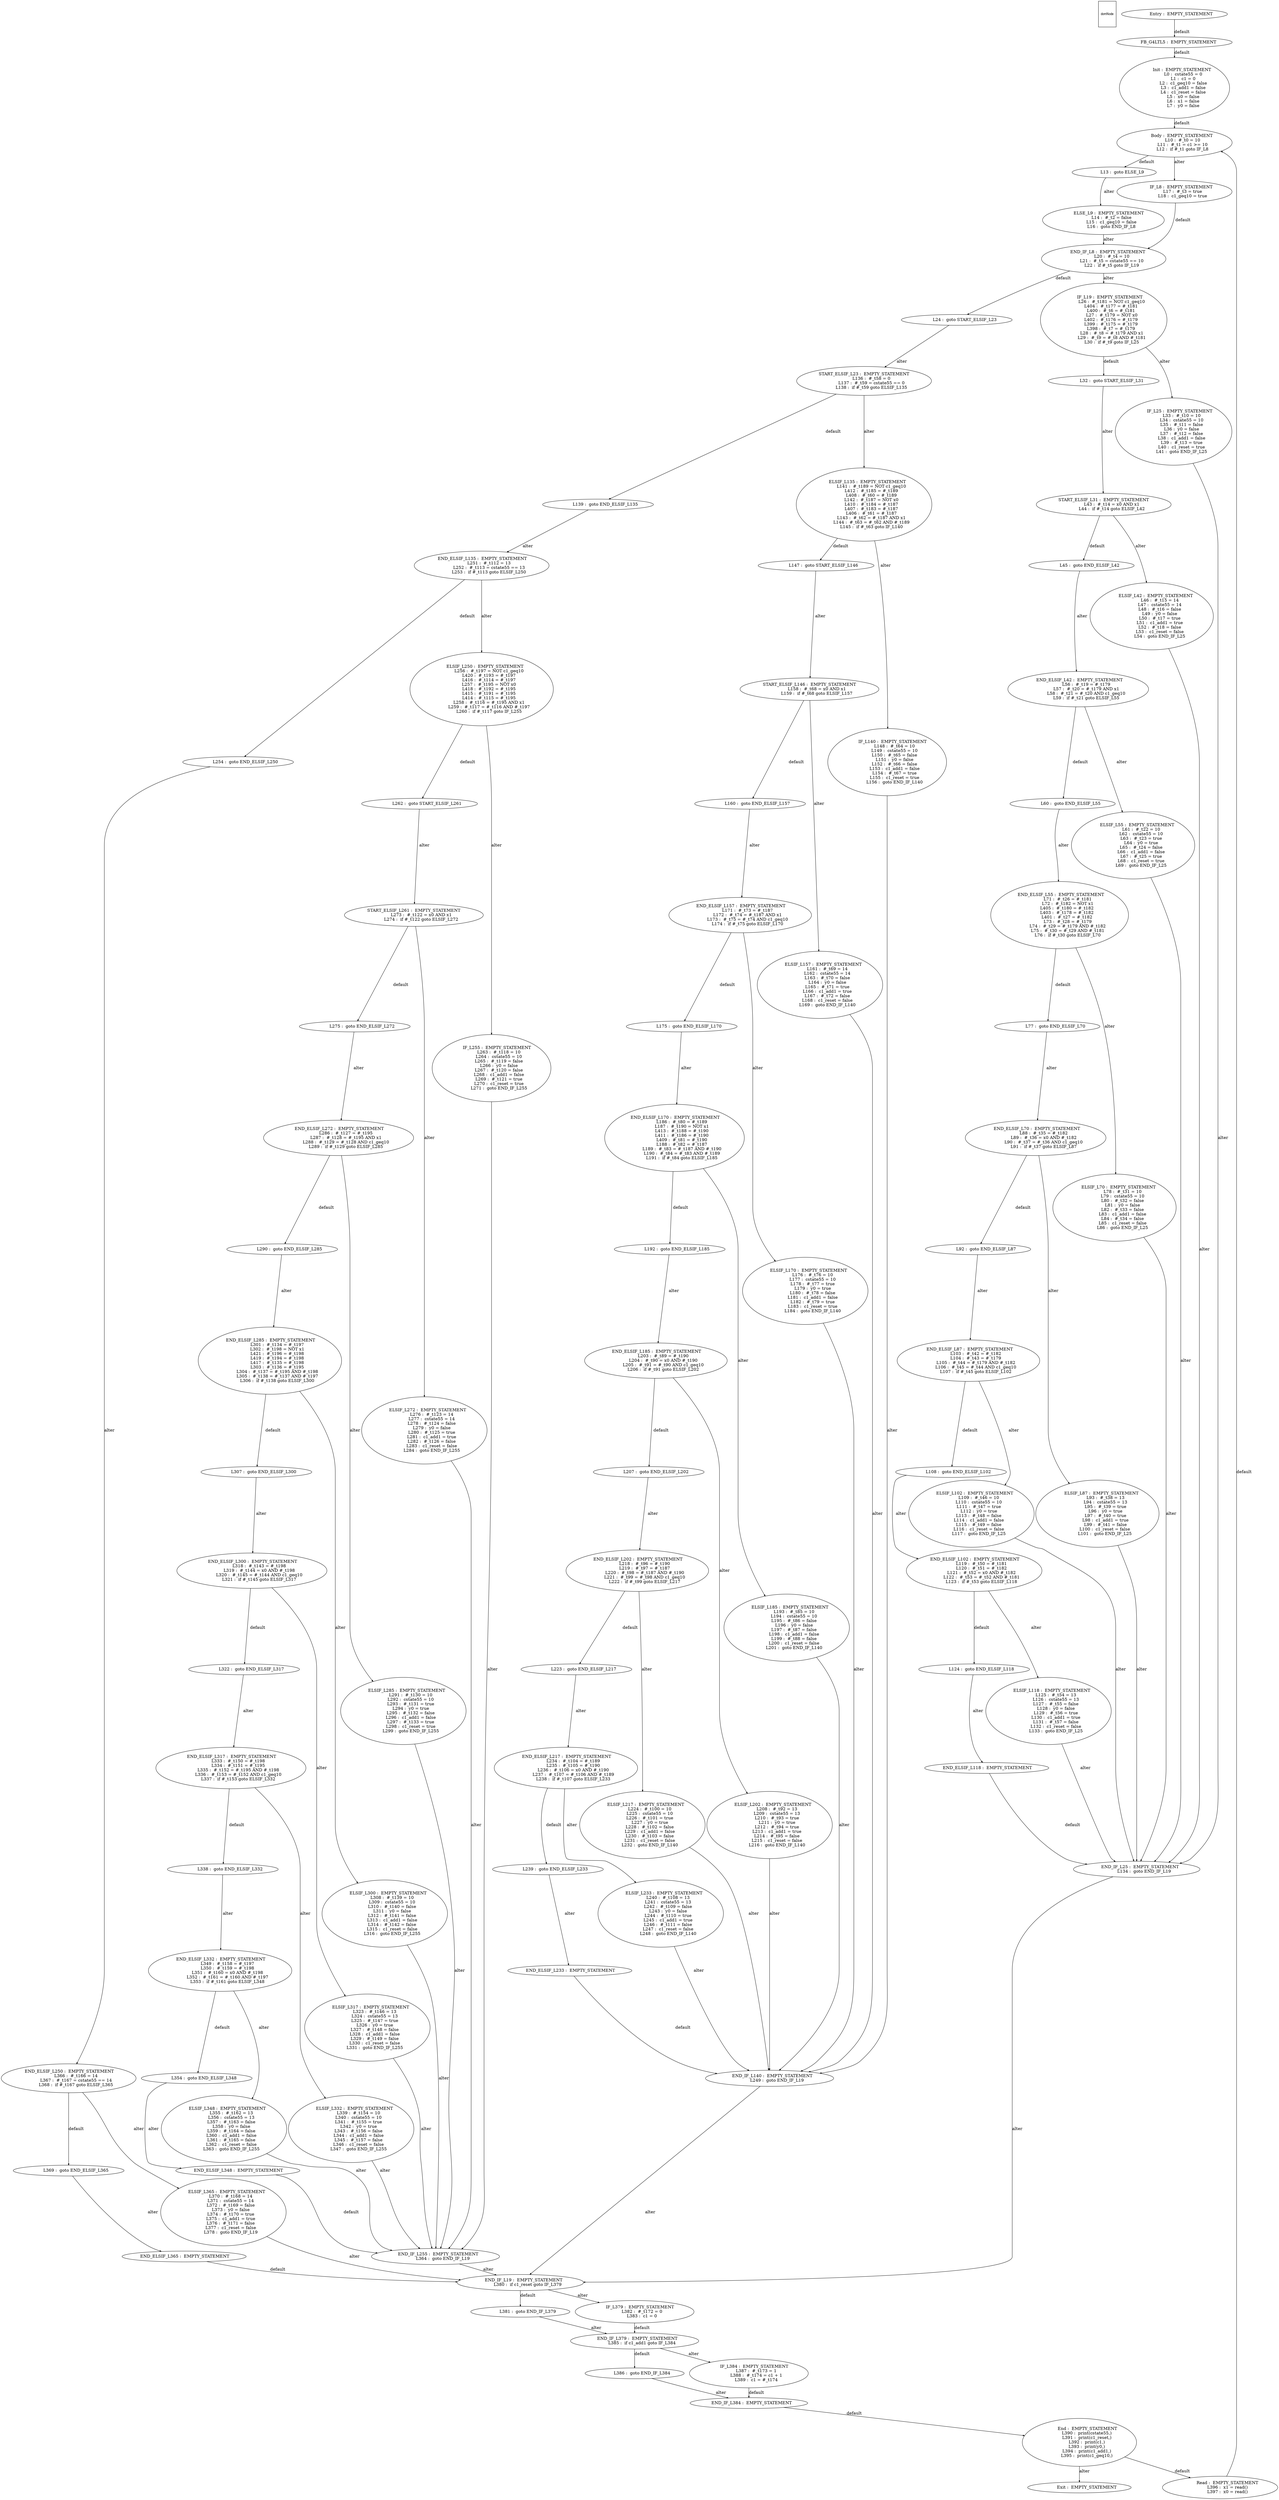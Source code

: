 digraph G {
  ranksep=.25;
  edge [arrowsize=.5]
  domNode [shape=rectangle, fontname="ArialNarrow",
        fontsize=12,  height=1.2];
  "      FB_G4LTL5 :  EMPTY_STATEMENT
"; "           Init :  EMPTY_STATEMENT
             L0 :  cstate55 = 0
             L1 :  c1 = 0
             L2 :  c1_geq10 = false
             L3 :  c1_add1 = false
             L4 :  c1_reset = false
             L5 :  x0 = false
             L6 :  x1 = false
             L7 :  y0 = false
"; "           Body :  EMPTY_STATEMENT
            L10 :  #_t0 = 10
            L11 :  #_t1 = c1 >= 10
            L12 :  if #_t1 goto IF_L8
"; "            L13 :  goto ELSE_L9
"; "        ELSE_L9 :  EMPTY_STATEMENT
            L14 :  #_t2 = false
            L15 :  c1_geq10 = false
            L16 :  goto END_IF_L8
"; "          IF_L8 :  EMPTY_STATEMENT
            L17 :  #_t3 = true
            L18 :  c1_geq10 = true
"; "      END_IF_L8 :  EMPTY_STATEMENT
            L20 :  #_t4 = 10
            L21 :  #_t5 = cstate55 == 10
            L22 :  if #_t5 goto IF_L19
"; "            L24 :  goto START_ELSIF_L23
"; "         IF_L19 :  EMPTY_STATEMENT
            L26 :  #_t181 = NOT c1_geq10
           L404 :  #_t177 = #_t181
           L400 :  #_t6 = #_t181
            L27 :  #_t179 = NOT x0
           L402 :  #_t176 = #_t179
           L399 :  #_t175 = #_t179
           L398 :  #_t7 = #_t179
            L28 :  #_t8 = #_t179 AND x1
            L29 :  #_t9 = #_t8 AND #_t181
            L30 :  if #_t9 goto IF_L25
"; "            L32 :  goto START_ELSIF_L31
"; "         IF_L25 :  EMPTY_STATEMENT
            L33 :  #_t10 = 10
            L34 :  cstate55 = 10
            L35 :  #_t11 = false
            L36 :  y0 = false
            L37 :  #_t12 = false
            L38 :  c1_add1 = false
            L39 :  #_t13 = true
            L40 :  c1_reset = true
            L41 :  goto END_IF_L25
"; "START_ELSIF_L31 :  EMPTY_STATEMENT
            L43 :  #_t14 = x0 AND x1
            L44 :  if #_t14 goto ELSIF_L42
"; "            L45 :  goto END_ELSIF_L42
"; "      ELSIF_L42 :  EMPTY_STATEMENT
            L46 :  #_t15 = 14
            L47 :  cstate55 = 14
            L48 :  #_t16 = false
            L49 :  y0 = false
            L50 :  #_t17 = true
            L51 :  c1_add1 = true
            L52 :  #_t18 = false
            L53 :  c1_reset = false
            L54 :  goto END_IF_L25
"; "  END_ELSIF_L42 :  EMPTY_STATEMENT
            L56 :  #_t19 = #_t179
            L57 :  #_t20 = #_t179 AND x1
            L58 :  #_t21 = #_t20 AND c1_geq10
            L59 :  if #_t21 goto ELSIF_L55
"; "            L60 :  goto END_ELSIF_L55
"; "      ELSIF_L55 :  EMPTY_STATEMENT
            L61 :  #_t22 = 10
            L62 :  cstate55 = 10
            L63 :  #_t23 = true
            L64 :  y0 = true
            L65 :  #_t24 = false
            L66 :  c1_add1 = false
            L67 :  #_t25 = true
            L68 :  c1_reset = true
            L69 :  goto END_IF_L25
"; "  END_ELSIF_L55 :  EMPTY_STATEMENT
            L71 :  #_t26 = #_t181
            L72 :  #_t182 = NOT x1
           L405 :  #_t180 = #_t182
           L403 :  #_t178 = #_t182
           L401 :  #_t27 = #_t182
            L73 :  #_t28 = #_t179
            L74 :  #_t29 = #_t179 AND #_t182
            L75 :  #_t30 = #_t29 AND #_t181
            L76 :  if #_t30 goto ELSIF_L70
"; "            L77 :  goto END_ELSIF_L70
"; "      ELSIF_L70 :  EMPTY_STATEMENT
            L78 :  #_t31 = 10
            L79 :  cstate55 = 10
            L80 :  #_t32 = false
            L81 :  y0 = false
            L82 :  #_t33 = false
            L83 :  c1_add1 = false
            L84 :  #_t34 = false
            L85 :  c1_reset = false
            L86 :  goto END_IF_L25
"; "  END_ELSIF_L70 :  EMPTY_STATEMENT
            L88 :  #_t35 = #_t182
            L89 :  #_t36 = x0 AND #_t182
            L90 :  #_t37 = #_t36 AND c1_geq10
            L91 :  if #_t37 goto ELSIF_L87
"; "            L92 :  goto END_ELSIF_L87
"; "      ELSIF_L87 :  EMPTY_STATEMENT
            L93 :  #_t38 = 13
            L94 :  cstate55 = 13
            L95 :  #_t39 = true
            L96 :  y0 = true
            L97 :  #_t40 = true
            L98 :  c1_add1 = true
            L99 :  #_t41 = false
           L100 :  c1_reset = false
           L101 :  goto END_IF_L25
"; "  END_ELSIF_L87 :  EMPTY_STATEMENT
           L103 :  #_t42 = #_t182
           L104 :  #_t43 = #_t179
           L105 :  #_t44 = #_t179 AND #_t182
           L106 :  #_t45 = #_t44 AND c1_geq10
           L107 :  if #_t45 goto ELSIF_L102
"; "           L108 :  goto END_ELSIF_L102
"; "     ELSIF_L102 :  EMPTY_STATEMENT
           L109 :  #_t46 = 10
           L110 :  cstate55 = 10
           L111 :  #_t47 = true
           L112 :  y0 = true
           L113 :  #_t48 = false
           L114 :  c1_add1 = false
           L115 :  #_t49 = false
           L116 :  c1_reset = false
           L117 :  goto END_IF_L25
"; " END_ELSIF_L102 :  EMPTY_STATEMENT
           L119 :  #_t50 = #_t181
           L120 :  #_t51 = #_t182
           L121 :  #_t52 = x0 AND #_t182
           L122 :  #_t53 = #_t52 AND #_t181
           L123 :  if #_t53 goto ELSIF_L118
"; "           L124 :  goto END_ELSIF_L118
"; "     ELSIF_L118 :  EMPTY_STATEMENT
           L125 :  #_t54 = 13
           L126 :  cstate55 = 13
           L127 :  #_t55 = false
           L128 :  y0 = false
           L129 :  #_t56 = true
           L130 :  c1_add1 = true
           L131 :  #_t57 = false
           L132 :  c1_reset = false
           L133 :  goto END_IF_L25
"; " END_ELSIF_L118 :  EMPTY_STATEMENT
"; "     END_IF_L25 :  EMPTY_STATEMENT
           L134 :  goto END_IF_L19
"; "START_ELSIF_L23 :  EMPTY_STATEMENT
           L136 :  #_t58 = 0
           L137 :  #_t59 = cstate55 == 0
           L138 :  if #_t59 goto ELSIF_L135
"; "           L139 :  goto END_ELSIF_L135
"; "     ELSIF_L135 :  EMPTY_STATEMENT
           L141 :  #_t189 = NOT c1_geq10
           L412 :  #_t185 = #_t189
           L408 :  #_t60 = #_t189
           L142 :  #_t187 = NOT x0
           L410 :  #_t184 = #_t187
           L407 :  #_t183 = #_t187
           L406 :  #_t61 = #_t187
           L143 :  #_t62 = #_t187 AND x1
           L144 :  #_t63 = #_t62 AND #_t189
           L145 :  if #_t63 goto IF_L140
"; "           L147 :  goto START_ELSIF_L146
"; "        IF_L140 :  EMPTY_STATEMENT
           L148 :  #_t64 = 10
           L149 :  cstate55 = 10
           L150 :  #_t65 = false
           L151 :  y0 = false
           L152 :  #_t66 = false
           L153 :  c1_add1 = false
           L154 :  #_t67 = true
           L155 :  c1_reset = true
           L156 :  goto END_IF_L140
"; "START_ELSIF_L146 :  EMPTY_STATEMENT
           L158 :  #_t68 = x0 AND x1
           L159 :  if #_t68 goto ELSIF_L157
"; "           L160 :  goto END_ELSIF_L157
"; "     ELSIF_L157 :  EMPTY_STATEMENT
           L161 :  #_t69 = 14
           L162 :  cstate55 = 14
           L163 :  #_t70 = false
           L164 :  y0 = false
           L165 :  #_t71 = true
           L166 :  c1_add1 = true
           L167 :  #_t72 = false
           L168 :  c1_reset = false
           L169 :  goto END_IF_L140
"; " END_ELSIF_L157 :  EMPTY_STATEMENT
           L171 :  #_t73 = #_t187
           L172 :  #_t74 = #_t187 AND x1
           L173 :  #_t75 = #_t74 AND c1_geq10
           L174 :  if #_t75 goto ELSIF_L170
"; "           L175 :  goto END_ELSIF_L170
"; "     ELSIF_L170 :  EMPTY_STATEMENT
           L176 :  #_t76 = 10
           L177 :  cstate55 = 10
           L178 :  #_t77 = true
           L179 :  y0 = true
           L180 :  #_t78 = false
           L181 :  c1_add1 = false
           L182 :  #_t79 = true
           L183 :  c1_reset = true
           L184 :  goto END_IF_L140
"; " END_ELSIF_L170 :  EMPTY_STATEMENT
           L186 :  #_t80 = #_t189
           L187 :  #_t190 = NOT x1
           L413 :  #_t188 = #_t190
           L411 :  #_t186 = #_t190
           L409 :  #_t81 = #_t190
           L188 :  #_t82 = #_t187
           L189 :  #_t83 = #_t187 AND #_t190
           L190 :  #_t84 = #_t83 AND #_t189
           L191 :  if #_t84 goto ELSIF_L185
"; "           L192 :  goto END_ELSIF_L185
"; "     ELSIF_L185 :  EMPTY_STATEMENT
           L193 :  #_t85 = 10
           L194 :  cstate55 = 10
           L195 :  #_t86 = false
           L196 :  y0 = false
           L197 :  #_t87 = false
           L198 :  c1_add1 = false
           L199 :  #_t88 = false
           L200 :  c1_reset = false
           L201 :  goto END_IF_L140
"; " END_ELSIF_L185 :  EMPTY_STATEMENT
           L203 :  #_t89 = #_t190
           L204 :  #_t90 = x0 AND #_t190
           L205 :  #_t91 = #_t90 AND c1_geq10
           L206 :  if #_t91 goto ELSIF_L202
"; "           L207 :  goto END_ELSIF_L202
"; "     ELSIF_L202 :  EMPTY_STATEMENT
           L208 :  #_t92 = 13
           L209 :  cstate55 = 13
           L210 :  #_t93 = true
           L211 :  y0 = true
           L212 :  #_t94 = true
           L213 :  c1_add1 = true
           L214 :  #_t95 = false
           L215 :  c1_reset = false
           L216 :  goto END_IF_L140
"; " END_ELSIF_L202 :  EMPTY_STATEMENT
           L218 :  #_t96 = #_t190
           L219 :  #_t97 = #_t187
           L220 :  #_t98 = #_t187 AND #_t190
           L221 :  #_t99 = #_t98 AND c1_geq10
           L222 :  if #_t99 goto ELSIF_L217
"; "           L223 :  goto END_ELSIF_L217
"; "     ELSIF_L217 :  EMPTY_STATEMENT
           L224 :  #_t100 = 10
           L225 :  cstate55 = 10
           L226 :  #_t101 = true
           L227 :  y0 = true
           L228 :  #_t102 = false
           L229 :  c1_add1 = false
           L230 :  #_t103 = false
           L231 :  c1_reset = false
           L232 :  goto END_IF_L140
"; " END_ELSIF_L217 :  EMPTY_STATEMENT
           L234 :  #_t104 = #_t189
           L235 :  #_t105 = #_t190
           L236 :  #_t106 = x0 AND #_t190
           L237 :  #_t107 = #_t106 AND #_t189
           L238 :  if #_t107 goto ELSIF_L233
"; "           L239 :  goto END_ELSIF_L233
"; "     ELSIF_L233 :  EMPTY_STATEMENT
           L240 :  #_t108 = 13
           L241 :  cstate55 = 13
           L242 :  #_t109 = false
           L243 :  y0 = false
           L244 :  #_t110 = true
           L245 :  c1_add1 = true
           L246 :  #_t111 = false
           L247 :  c1_reset = false
           L248 :  goto END_IF_L140
"; " END_ELSIF_L233 :  EMPTY_STATEMENT
"; "    END_IF_L140 :  EMPTY_STATEMENT
           L249 :  goto END_IF_L19
"; " END_ELSIF_L135 :  EMPTY_STATEMENT
           L251 :  #_t112 = 13
           L252 :  #_t113 = cstate55 == 13
           L253 :  if #_t113 goto ELSIF_L250
"; "           L254 :  goto END_ELSIF_L250
"; "     ELSIF_L250 :  EMPTY_STATEMENT
           L256 :  #_t197 = NOT c1_geq10
           L420 :  #_t193 = #_t197
           L416 :  #_t114 = #_t197
           L257 :  #_t195 = NOT x0
           L418 :  #_t192 = #_t195
           L415 :  #_t191 = #_t195
           L414 :  #_t115 = #_t195
           L258 :  #_t116 = #_t195 AND x1
           L259 :  #_t117 = #_t116 AND #_t197
           L260 :  if #_t117 goto IF_L255
"; "           L262 :  goto START_ELSIF_L261
"; "        IF_L255 :  EMPTY_STATEMENT
           L263 :  #_t118 = 10
           L264 :  cstate55 = 10
           L265 :  #_t119 = false
           L266 :  y0 = false
           L267 :  #_t120 = false
           L268 :  c1_add1 = false
           L269 :  #_t121 = true
           L270 :  c1_reset = true
           L271 :  goto END_IF_L255
"; "START_ELSIF_L261 :  EMPTY_STATEMENT
           L273 :  #_t122 = x0 AND x1
           L274 :  if #_t122 goto ELSIF_L272
"; "           L275 :  goto END_ELSIF_L272
"; "     ELSIF_L272 :  EMPTY_STATEMENT
           L276 :  #_t123 = 14
           L277 :  cstate55 = 14
           L278 :  #_t124 = false
           L279 :  y0 = false
           L280 :  #_t125 = true
           L281 :  c1_add1 = true
           L282 :  #_t126 = false
           L283 :  c1_reset = false
           L284 :  goto END_IF_L255
"; " END_ELSIF_L272 :  EMPTY_STATEMENT
           L286 :  #_t127 = #_t195
           L287 :  #_t128 = #_t195 AND x1
           L288 :  #_t129 = #_t128 AND c1_geq10
           L289 :  if #_t129 goto ELSIF_L285
"; "           L290 :  goto END_ELSIF_L285
"; "     ELSIF_L285 :  EMPTY_STATEMENT
           L291 :  #_t130 = 10
           L292 :  cstate55 = 10
           L293 :  #_t131 = true
           L294 :  y0 = true
           L295 :  #_t132 = false
           L296 :  c1_add1 = false
           L297 :  #_t133 = true
           L298 :  c1_reset = true
           L299 :  goto END_IF_L255
"; " END_ELSIF_L285 :  EMPTY_STATEMENT
           L301 :  #_t134 = #_t197
           L302 :  #_t198 = NOT x1
           L421 :  #_t196 = #_t198
           L419 :  #_t194 = #_t198
           L417 :  #_t135 = #_t198
           L303 :  #_t136 = #_t195
           L304 :  #_t137 = #_t195 AND #_t198
           L305 :  #_t138 = #_t137 AND #_t197
           L306 :  if #_t138 goto ELSIF_L300
"; "           L307 :  goto END_ELSIF_L300
"; "     ELSIF_L300 :  EMPTY_STATEMENT
           L308 :  #_t139 = 10
           L309 :  cstate55 = 10
           L310 :  #_t140 = false
           L311 :  y0 = false
           L312 :  #_t141 = false
           L313 :  c1_add1 = false
           L314 :  #_t142 = false
           L315 :  c1_reset = false
           L316 :  goto END_IF_L255
"; " END_ELSIF_L300 :  EMPTY_STATEMENT
           L318 :  #_t143 = #_t198
           L319 :  #_t144 = x0 AND #_t198
           L320 :  #_t145 = #_t144 AND c1_geq10
           L321 :  if #_t145 goto ELSIF_L317
"; "           L322 :  goto END_ELSIF_L317
"; "     ELSIF_L317 :  EMPTY_STATEMENT
           L323 :  #_t146 = 13
           L324 :  cstate55 = 13
           L325 :  #_t147 = true
           L326 :  y0 = true
           L327 :  #_t148 = false
           L328 :  c1_add1 = false
           L329 :  #_t149 = false
           L330 :  c1_reset = false
           L331 :  goto END_IF_L255
"; " END_ELSIF_L317 :  EMPTY_STATEMENT
           L333 :  #_t150 = #_t198
           L334 :  #_t151 = #_t195
           L335 :  #_t152 = #_t195 AND #_t198
           L336 :  #_t153 = #_t152 AND c1_geq10
           L337 :  if #_t153 goto ELSIF_L332
"; "           L338 :  goto END_ELSIF_L332
"; "     ELSIF_L332 :  EMPTY_STATEMENT
           L339 :  #_t154 = 10
           L340 :  cstate55 = 10
           L341 :  #_t155 = true
           L342 :  y0 = true
           L343 :  #_t156 = false
           L344 :  c1_add1 = false
           L345 :  #_t157 = false
           L346 :  c1_reset = false
           L347 :  goto END_IF_L255
"; " END_ELSIF_L332 :  EMPTY_STATEMENT
           L349 :  #_t158 = #_t197
           L350 :  #_t159 = #_t198
           L351 :  #_t160 = x0 AND #_t198
           L352 :  #_t161 = #_t160 AND #_t197
           L353 :  if #_t161 goto ELSIF_L348
"; "           L354 :  goto END_ELSIF_L348
"; "     ELSIF_L348 :  EMPTY_STATEMENT
           L355 :  #_t162 = 13
           L356 :  cstate55 = 13
           L357 :  #_t163 = false
           L358 :  y0 = false
           L359 :  #_t164 = false
           L360 :  c1_add1 = false
           L361 :  #_t165 = false
           L362 :  c1_reset = false
           L363 :  goto END_IF_L255
"; " END_ELSIF_L348 :  EMPTY_STATEMENT
"; "    END_IF_L255 :  EMPTY_STATEMENT
           L364 :  goto END_IF_L19
"; " END_ELSIF_L250 :  EMPTY_STATEMENT
           L366 :  #_t166 = 14
           L367 :  #_t167 = cstate55 == 14
           L368 :  if #_t167 goto ELSIF_L365
"; "           L369 :  goto END_ELSIF_L365
"; "     ELSIF_L365 :  EMPTY_STATEMENT
           L370 :  #_t168 = 14
           L371 :  cstate55 = 14
           L372 :  #_t169 = false
           L373 :  y0 = false
           L374 :  #_t170 = true
           L375 :  c1_add1 = true
           L376 :  #_t171 = false
           L377 :  c1_reset = false
           L378 :  goto END_IF_L19
"; " END_ELSIF_L365 :  EMPTY_STATEMENT
"; "     END_IF_L19 :  EMPTY_STATEMENT
           L380 :  if c1_reset goto IF_L379
"; "           L381 :  goto END_IF_L379
"; "        IF_L379 :  EMPTY_STATEMENT
           L382 :  #_t172 = 0
           L383 :  c1 = 0
"; "    END_IF_L379 :  EMPTY_STATEMENT
           L385 :  if c1_add1 goto IF_L384
"; "           L386 :  goto END_IF_L384
"; "        IF_L384 :  EMPTY_STATEMENT
           L387 :  #_t173 = 1
           L388 :  #_t174 = c1 + 1
           L389 :  c1 = #_t174
"; "    END_IF_L384 :  EMPTY_STATEMENT
"; "          Entry :  EMPTY_STATEMENT
"; "            End :  EMPTY_STATEMENT
           L390 :  print(cstate55,)
           L391 :  print(c1_reset,)
           L392 :  print(c1,)
           L393 :  print(y0,)
           L394 :  print(c1_add1,)
           L395 :  print(c1_geq10,)
"; "           Exit :  EMPTY_STATEMENT
"; "           Read :  EMPTY_STATEMENT
           L396 :  x1 = read()
           L397 :  x0 = read()
"; 
  "      FB_G4LTL5 :  EMPTY_STATEMENT
" -> "           Init :  EMPTY_STATEMENT
             L0 :  cstate55 = 0
             L1 :  c1 = 0
             L2 :  c1_geq10 = false
             L3 :  c1_add1 = false
             L4 :  c1_reset = false
             L5 :  x0 = false
             L6 :  x1 = false
             L7 :  y0 = false
"  [label="default"];
  "           Init :  EMPTY_STATEMENT
             L0 :  cstate55 = 0
             L1 :  c1 = 0
             L2 :  c1_geq10 = false
             L3 :  c1_add1 = false
             L4 :  c1_reset = false
             L5 :  x0 = false
             L6 :  x1 = false
             L7 :  y0 = false
" -> "           Body :  EMPTY_STATEMENT
            L10 :  #_t0 = 10
            L11 :  #_t1 = c1 >= 10
            L12 :  if #_t1 goto IF_L8
"  [label="default"];
  "           Body :  EMPTY_STATEMENT
            L10 :  #_t0 = 10
            L11 :  #_t1 = c1 >= 10
            L12 :  if #_t1 goto IF_L8
" -> "            L13 :  goto ELSE_L9
"  [label="default"];
  "           Body :  EMPTY_STATEMENT
            L10 :  #_t0 = 10
            L11 :  #_t1 = c1 >= 10
            L12 :  if #_t1 goto IF_L8
" -> "          IF_L8 :  EMPTY_STATEMENT
            L17 :  #_t3 = true
            L18 :  c1_geq10 = true
"  [label="alter"];
  "            L13 :  goto ELSE_L9
" -> "        ELSE_L9 :  EMPTY_STATEMENT
            L14 :  #_t2 = false
            L15 :  c1_geq10 = false
            L16 :  goto END_IF_L8
"  [label="alter"];
  "        ELSE_L9 :  EMPTY_STATEMENT
            L14 :  #_t2 = false
            L15 :  c1_geq10 = false
            L16 :  goto END_IF_L8
" -> "      END_IF_L8 :  EMPTY_STATEMENT
            L20 :  #_t4 = 10
            L21 :  #_t5 = cstate55 == 10
            L22 :  if #_t5 goto IF_L19
"  [label="alter"];
  "          IF_L8 :  EMPTY_STATEMENT
            L17 :  #_t3 = true
            L18 :  c1_geq10 = true
" -> "      END_IF_L8 :  EMPTY_STATEMENT
            L20 :  #_t4 = 10
            L21 :  #_t5 = cstate55 == 10
            L22 :  if #_t5 goto IF_L19
"  [label="default"];
  "      END_IF_L8 :  EMPTY_STATEMENT
            L20 :  #_t4 = 10
            L21 :  #_t5 = cstate55 == 10
            L22 :  if #_t5 goto IF_L19
" -> "            L24 :  goto START_ELSIF_L23
"  [label="default"];
  "      END_IF_L8 :  EMPTY_STATEMENT
            L20 :  #_t4 = 10
            L21 :  #_t5 = cstate55 == 10
            L22 :  if #_t5 goto IF_L19
" -> "         IF_L19 :  EMPTY_STATEMENT
            L26 :  #_t181 = NOT c1_geq10
           L404 :  #_t177 = #_t181
           L400 :  #_t6 = #_t181
            L27 :  #_t179 = NOT x0
           L402 :  #_t176 = #_t179
           L399 :  #_t175 = #_t179
           L398 :  #_t7 = #_t179
            L28 :  #_t8 = #_t179 AND x1
            L29 :  #_t9 = #_t8 AND #_t181
            L30 :  if #_t9 goto IF_L25
"  [label="alter"];
  "            L24 :  goto START_ELSIF_L23
" -> "START_ELSIF_L23 :  EMPTY_STATEMENT
           L136 :  #_t58 = 0
           L137 :  #_t59 = cstate55 == 0
           L138 :  if #_t59 goto ELSIF_L135
"  [label="alter"];
  "         IF_L19 :  EMPTY_STATEMENT
            L26 :  #_t181 = NOT c1_geq10
           L404 :  #_t177 = #_t181
           L400 :  #_t6 = #_t181
            L27 :  #_t179 = NOT x0
           L402 :  #_t176 = #_t179
           L399 :  #_t175 = #_t179
           L398 :  #_t7 = #_t179
            L28 :  #_t8 = #_t179 AND x1
            L29 :  #_t9 = #_t8 AND #_t181
            L30 :  if #_t9 goto IF_L25
" -> "            L32 :  goto START_ELSIF_L31
"  [label="default"];
  "         IF_L19 :  EMPTY_STATEMENT
            L26 :  #_t181 = NOT c1_geq10
           L404 :  #_t177 = #_t181
           L400 :  #_t6 = #_t181
            L27 :  #_t179 = NOT x0
           L402 :  #_t176 = #_t179
           L399 :  #_t175 = #_t179
           L398 :  #_t7 = #_t179
            L28 :  #_t8 = #_t179 AND x1
            L29 :  #_t9 = #_t8 AND #_t181
            L30 :  if #_t9 goto IF_L25
" -> "         IF_L25 :  EMPTY_STATEMENT
            L33 :  #_t10 = 10
            L34 :  cstate55 = 10
            L35 :  #_t11 = false
            L36 :  y0 = false
            L37 :  #_t12 = false
            L38 :  c1_add1 = false
            L39 :  #_t13 = true
            L40 :  c1_reset = true
            L41 :  goto END_IF_L25
"  [label="alter"];
  "            L32 :  goto START_ELSIF_L31
" -> "START_ELSIF_L31 :  EMPTY_STATEMENT
            L43 :  #_t14 = x0 AND x1
            L44 :  if #_t14 goto ELSIF_L42
"  [label="alter"];
  "         IF_L25 :  EMPTY_STATEMENT
            L33 :  #_t10 = 10
            L34 :  cstate55 = 10
            L35 :  #_t11 = false
            L36 :  y0 = false
            L37 :  #_t12 = false
            L38 :  c1_add1 = false
            L39 :  #_t13 = true
            L40 :  c1_reset = true
            L41 :  goto END_IF_L25
" -> "     END_IF_L25 :  EMPTY_STATEMENT
           L134 :  goto END_IF_L19
"  [label="alter"];
  "START_ELSIF_L31 :  EMPTY_STATEMENT
            L43 :  #_t14 = x0 AND x1
            L44 :  if #_t14 goto ELSIF_L42
" -> "            L45 :  goto END_ELSIF_L42
"  [label="default"];
  "START_ELSIF_L31 :  EMPTY_STATEMENT
            L43 :  #_t14 = x0 AND x1
            L44 :  if #_t14 goto ELSIF_L42
" -> "      ELSIF_L42 :  EMPTY_STATEMENT
            L46 :  #_t15 = 14
            L47 :  cstate55 = 14
            L48 :  #_t16 = false
            L49 :  y0 = false
            L50 :  #_t17 = true
            L51 :  c1_add1 = true
            L52 :  #_t18 = false
            L53 :  c1_reset = false
            L54 :  goto END_IF_L25
"  [label="alter"];
  "            L45 :  goto END_ELSIF_L42
" -> "  END_ELSIF_L42 :  EMPTY_STATEMENT
            L56 :  #_t19 = #_t179
            L57 :  #_t20 = #_t179 AND x1
            L58 :  #_t21 = #_t20 AND c1_geq10
            L59 :  if #_t21 goto ELSIF_L55
"  [label="alter"];
  "      ELSIF_L42 :  EMPTY_STATEMENT
            L46 :  #_t15 = 14
            L47 :  cstate55 = 14
            L48 :  #_t16 = false
            L49 :  y0 = false
            L50 :  #_t17 = true
            L51 :  c1_add1 = true
            L52 :  #_t18 = false
            L53 :  c1_reset = false
            L54 :  goto END_IF_L25
" -> "     END_IF_L25 :  EMPTY_STATEMENT
           L134 :  goto END_IF_L19
"  [label="alter"];
  "  END_ELSIF_L42 :  EMPTY_STATEMENT
            L56 :  #_t19 = #_t179
            L57 :  #_t20 = #_t179 AND x1
            L58 :  #_t21 = #_t20 AND c1_geq10
            L59 :  if #_t21 goto ELSIF_L55
" -> "            L60 :  goto END_ELSIF_L55
"  [label="default"];
  "  END_ELSIF_L42 :  EMPTY_STATEMENT
            L56 :  #_t19 = #_t179
            L57 :  #_t20 = #_t179 AND x1
            L58 :  #_t21 = #_t20 AND c1_geq10
            L59 :  if #_t21 goto ELSIF_L55
" -> "      ELSIF_L55 :  EMPTY_STATEMENT
            L61 :  #_t22 = 10
            L62 :  cstate55 = 10
            L63 :  #_t23 = true
            L64 :  y0 = true
            L65 :  #_t24 = false
            L66 :  c1_add1 = false
            L67 :  #_t25 = true
            L68 :  c1_reset = true
            L69 :  goto END_IF_L25
"  [label="alter"];
  "            L60 :  goto END_ELSIF_L55
" -> "  END_ELSIF_L55 :  EMPTY_STATEMENT
            L71 :  #_t26 = #_t181
            L72 :  #_t182 = NOT x1
           L405 :  #_t180 = #_t182
           L403 :  #_t178 = #_t182
           L401 :  #_t27 = #_t182
            L73 :  #_t28 = #_t179
            L74 :  #_t29 = #_t179 AND #_t182
            L75 :  #_t30 = #_t29 AND #_t181
            L76 :  if #_t30 goto ELSIF_L70
"  [label="alter"];
  "      ELSIF_L55 :  EMPTY_STATEMENT
            L61 :  #_t22 = 10
            L62 :  cstate55 = 10
            L63 :  #_t23 = true
            L64 :  y0 = true
            L65 :  #_t24 = false
            L66 :  c1_add1 = false
            L67 :  #_t25 = true
            L68 :  c1_reset = true
            L69 :  goto END_IF_L25
" -> "     END_IF_L25 :  EMPTY_STATEMENT
           L134 :  goto END_IF_L19
"  [label="alter"];
  "  END_ELSIF_L55 :  EMPTY_STATEMENT
            L71 :  #_t26 = #_t181
            L72 :  #_t182 = NOT x1
           L405 :  #_t180 = #_t182
           L403 :  #_t178 = #_t182
           L401 :  #_t27 = #_t182
            L73 :  #_t28 = #_t179
            L74 :  #_t29 = #_t179 AND #_t182
            L75 :  #_t30 = #_t29 AND #_t181
            L76 :  if #_t30 goto ELSIF_L70
" -> "            L77 :  goto END_ELSIF_L70
"  [label="default"];
  "  END_ELSIF_L55 :  EMPTY_STATEMENT
            L71 :  #_t26 = #_t181
            L72 :  #_t182 = NOT x1
           L405 :  #_t180 = #_t182
           L403 :  #_t178 = #_t182
           L401 :  #_t27 = #_t182
            L73 :  #_t28 = #_t179
            L74 :  #_t29 = #_t179 AND #_t182
            L75 :  #_t30 = #_t29 AND #_t181
            L76 :  if #_t30 goto ELSIF_L70
" -> "      ELSIF_L70 :  EMPTY_STATEMENT
            L78 :  #_t31 = 10
            L79 :  cstate55 = 10
            L80 :  #_t32 = false
            L81 :  y0 = false
            L82 :  #_t33 = false
            L83 :  c1_add1 = false
            L84 :  #_t34 = false
            L85 :  c1_reset = false
            L86 :  goto END_IF_L25
"  [label="alter"];
  "            L77 :  goto END_ELSIF_L70
" -> "  END_ELSIF_L70 :  EMPTY_STATEMENT
            L88 :  #_t35 = #_t182
            L89 :  #_t36 = x0 AND #_t182
            L90 :  #_t37 = #_t36 AND c1_geq10
            L91 :  if #_t37 goto ELSIF_L87
"  [label="alter"];
  "      ELSIF_L70 :  EMPTY_STATEMENT
            L78 :  #_t31 = 10
            L79 :  cstate55 = 10
            L80 :  #_t32 = false
            L81 :  y0 = false
            L82 :  #_t33 = false
            L83 :  c1_add1 = false
            L84 :  #_t34 = false
            L85 :  c1_reset = false
            L86 :  goto END_IF_L25
" -> "     END_IF_L25 :  EMPTY_STATEMENT
           L134 :  goto END_IF_L19
"  [label="alter"];
  "  END_ELSIF_L70 :  EMPTY_STATEMENT
            L88 :  #_t35 = #_t182
            L89 :  #_t36 = x0 AND #_t182
            L90 :  #_t37 = #_t36 AND c1_geq10
            L91 :  if #_t37 goto ELSIF_L87
" -> "            L92 :  goto END_ELSIF_L87
"  [label="default"];
  "  END_ELSIF_L70 :  EMPTY_STATEMENT
            L88 :  #_t35 = #_t182
            L89 :  #_t36 = x0 AND #_t182
            L90 :  #_t37 = #_t36 AND c1_geq10
            L91 :  if #_t37 goto ELSIF_L87
" -> "      ELSIF_L87 :  EMPTY_STATEMENT
            L93 :  #_t38 = 13
            L94 :  cstate55 = 13
            L95 :  #_t39 = true
            L96 :  y0 = true
            L97 :  #_t40 = true
            L98 :  c1_add1 = true
            L99 :  #_t41 = false
           L100 :  c1_reset = false
           L101 :  goto END_IF_L25
"  [label="alter"];
  "            L92 :  goto END_ELSIF_L87
" -> "  END_ELSIF_L87 :  EMPTY_STATEMENT
           L103 :  #_t42 = #_t182
           L104 :  #_t43 = #_t179
           L105 :  #_t44 = #_t179 AND #_t182
           L106 :  #_t45 = #_t44 AND c1_geq10
           L107 :  if #_t45 goto ELSIF_L102
"  [label="alter"];
  "      ELSIF_L87 :  EMPTY_STATEMENT
            L93 :  #_t38 = 13
            L94 :  cstate55 = 13
            L95 :  #_t39 = true
            L96 :  y0 = true
            L97 :  #_t40 = true
            L98 :  c1_add1 = true
            L99 :  #_t41 = false
           L100 :  c1_reset = false
           L101 :  goto END_IF_L25
" -> "     END_IF_L25 :  EMPTY_STATEMENT
           L134 :  goto END_IF_L19
"  [label="alter"];
  "  END_ELSIF_L87 :  EMPTY_STATEMENT
           L103 :  #_t42 = #_t182
           L104 :  #_t43 = #_t179
           L105 :  #_t44 = #_t179 AND #_t182
           L106 :  #_t45 = #_t44 AND c1_geq10
           L107 :  if #_t45 goto ELSIF_L102
" -> "           L108 :  goto END_ELSIF_L102
"  [label="default"];
  "  END_ELSIF_L87 :  EMPTY_STATEMENT
           L103 :  #_t42 = #_t182
           L104 :  #_t43 = #_t179
           L105 :  #_t44 = #_t179 AND #_t182
           L106 :  #_t45 = #_t44 AND c1_geq10
           L107 :  if #_t45 goto ELSIF_L102
" -> "     ELSIF_L102 :  EMPTY_STATEMENT
           L109 :  #_t46 = 10
           L110 :  cstate55 = 10
           L111 :  #_t47 = true
           L112 :  y0 = true
           L113 :  #_t48 = false
           L114 :  c1_add1 = false
           L115 :  #_t49 = false
           L116 :  c1_reset = false
           L117 :  goto END_IF_L25
"  [label="alter"];
  "           L108 :  goto END_ELSIF_L102
" -> " END_ELSIF_L102 :  EMPTY_STATEMENT
           L119 :  #_t50 = #_t181
           L120 :  #_t51 = #_t182
           L121 :  #_t52 = x0 AND #_t182
           L122 :  #_t53 = #_t52 AND #_t181
           L123 :  if #_t53 goto ELSIF_L118
"  [label="alter"];
  "     ELSIF_L102 :  EMPTY_STATEMENT
           L109 :  #_t46 = 10
           L110 :  cstate55 = 10
           L111 :  #_t47 = true
           L112 :  y0 = true
           L113 :  #_t48 = false
           L114 :  c1_add1 = false
           L115 :  #_t49 = false
           L116 :  c1_reset = false
           L117 :  goto END_IF_L25
" -> "     END_IF_L25 :  EMPTY_STATEMENT
           L134 :  goto END_IF_L19
"  [label="alter"];
  " END_ELSIF_L102 :  EMPTY_STATEMENT
           L119 :  #_t50 = #_t181
           L120 :  #_t51 = #_t182
           L121 :  #_t52 = x0 AND #_t182
           L122 :  #_t53 = #_t52 AND #_t181
           L123 :  if #_t53 goto ELSIF_L118
" -> "           L124 :  goto END_ELSIF_L118
"  [label="default"];
  " END_ELSIF_L102 :  EMPTY_STATEMENT
           L119 :  #_t50 = #_t181
           L120 :  #_t51 = #_t182
           L121 :  #_t52 = x0 AND #_t182
           L122 :  #_t53 = #_t52 AND #_t181
           L123 :  if #_t53 goto ELSIF_L118
" -> "     ELSIF_L118 :  EMPTY_STATEMENT
           L125 :  #_t54 = 13
           L126 :  cstate55 = 13
           L127 :  #_t55 = false
           L128 :  y0 = false
           L129 :  #_t56 = true
           L130 :  c1_add1 = true
           L131 :  #_t57 = false
           L132 :  c1_reset = false
           L133 :  goto END_IF_L25
"  [label="alter"];
  "           L124 :  goto END_ELSIF_L118
" -> " END_ELSIF_L118 :  EMPTY_STATEMENT
"  [label="alter"];
  "     ELSIF_L118 :  EMPTY_STATEMENT
           L125 :  #_t54 = 13
           L126 :  cstate55 = 13
           L127 :  #_t55 = false
           L128 :  y0 = false
           L129 :  #_t56 = true
           L130 :  c1_add1 = true
           L131 :  #_t57 = false
           L132 :  c1_reset = false
           L133 :  goto END_IF_L25
" -> "     END_IF_L25 :  EMPTY_STATEMENT
           L134 :  goto END_IF_L19
"  [label="alter"];
  " END_ELSIF_L118 :  EMPTY_STATEMENT
" -> "     END_IF_L25 :  EMPTY_STATEMENT
           L134 :  goto END_IF_L19
"  [label="default"];
  "     END_IF_L25 :  EMPTY_STATEMENT
           L134 :  goto END_IF_L19
" -> "     END_IF_L19 :  EMPTY_STATEMENT
           L380 :  if c1_reset goto IF_L379
"  [label="alter"];
  "START_ELSIF_L23 :  EMPTY_STATEMENT
           L136 :  #_t58 = 0
           L137 :  #_t59 = cstate55 == 0
           L138 :  if #_t59 goto ELSIF_L135
" -> "           L139 :  goto END_ELSIF_L135
"  [label="default"];
  "START_ELSIF_L23 :  EMPTY_STATEMENT
           L136 :  #_t58 = 0
           L137 :  #_t59 = cstate55 == 0
           L138 :  if #_t59 goto ELSIF_L135
" -> "     ELSIF_L135 :  EMPTY_STATEMENT
           L141 :  #_t189 = NOT c1_geq10
           L412 :  #_t185 = #_t189
           L408 :  #_t60 = #_t189
           L142 :  #_t187 = NOT x0
           L410 :  #_t184 = #_t187
           L407 :  #_t183 = #_t187
           L406 :  #_t61 = #_t187
           L143 :  #_t62 = #_t187 AND x1
           L144 :  #_t63 = #_t62 AND #_t189
           L145 :  if #_t63 goto IF_L140
"  [label="alter"];
  "           L139 :  goto END_ELSIF_L135
" -> " END_ELSIF_L135 :  EMPTY_STATEMENT
           L251 :  #_t112 = 13
           L252 :  #_t113 = cstate55 == 13
           L253 :  if #_t113 goto ELSIF_L250
"  [label="alter"];
  "     ELSIF_L135 :  EMPTY_STATEMENT
           L141 :  #_t189 = NOT c1_geq10
           L412 :  #_t185 = #_t189
           L408 :  #_t60 = #_t189
           L142 :  #_t187 = NOT x0
           L410 :  #_t184 = #_t187
           L407 :  #_t183 = #_t187
           L406 :  #_t61 = #_t187
           L143 :  #_t62 = #_t187 AND x1
           L144 :  #_t63 = #_t62 AND #_t189
           L145 :  if #_t63 goto IF_L140
" -> "           L147 :  goto START_ELSIF_L146
"  [label="default"];
  "     ELSIF_L135 :  EMPTY_STATEMENT
           L141 :  #_t189 = NOT c1_geq10
           L412 :  #_t185 = #_t189
           L408 :  #_t60 = #_t189
           L142 :  #_t187 = NOT x0
           L410 :  #_t184 = #_t187
           L407 :  #_t183 = #_t187
           L406 :  #_t61 = #_t187
           L143 :  #_t62 = #_t187 AND x1
           L144 :  #_t63 = #_t62 AND #_t189
           L145 :  if #_t63 goto IF_L140
" -> "        IF_L140 :  EMPTY_STATEMENT
           L148 :  #_t64 = 10
           L149 :  cstate55 = 10
           L150 :  #_t65 = false
           L151 :  y0 = false
           L152 :  #_t66 = false
           L153 :  c1_add1 = false
           L154 :  #_t67 = true
           L155 :  c1_reset = true
           L156 :  goto END_IF_L140
"  [label="alter"];
  "           L147 :  goto START_ELSIF_L146
" -> "START_ELSIF_L146 :  EMPTY_STATEMENT
           L158 :  #_t68 = x0 AND x1
           L159 :  if #_t68 goto ELSIF_L157
"  [label="alter"];
  "        IF_L140 :  EMPTY_STATEMENT
           L148 :  #_t64 = 10
           L149 :  cstate55 = 10
           L150 :  #_t65 = false
           L151 :  y0 = false
           L152 :  #_t66 = false
           L153 :  c1_add1 = false
           L154 :  #_t67 = true
           L155 :  c1_reset = true
           L156 :  goto END_IF_L140
" -> "    END_IF_L140 :  EMPTY_STATEMENT
           L249 :  goto END_IF_L19
"  [label="alter"];
  "START_ELSIF_L146 :  EMPTY_STATEMENT
           L158 :  #_t68 = x0 AND x1
           L159 :  if #_t68 goto ELSIF_L157
" -> "           L160 :  goto END_ELSIF_L157
"  [label="default"];
  "START_ELSIF_L146 :  EMPTY_STATEMENT
           L158 :  #_t68 = x0 AND x1
           L159 :  if #_t68 goto ELSIF_L157
" -> "     ELSIF_L157 :  EMPTY_STATEMENT
           L161 :  #_t69 = 14
           L162 :  cstate55 = 14
           L163 :  #_t70 = false
           L164 :  y0 = false
           L165 :  #_t71 = true
           L166 :  c1_add1 = true
           L167 :  #_t72 = false
           L168 :  c1_reset = false
           L169 :  goto END_IF_L140
"  [label="alter"];
  "           L160 :  goto END_ELSIF_L157
" -> " END_ELSIF_L157 :  EMPTY_STATEMENT
           L171 :  #_t73 = #_t187
           L172 :  #_t74 = #_t187 AND x1
           L173 :  #_t75 = #_t74 AND c1_geq10
           L174 :  if #_t75 goto ELSIF_L170
"  [label="alter"];
  "     ELSIF_L157 :  EMPTY_STATEMENT
           L161 :  #_t69 = 14
           L162 :  cstate55 = 14
           L163 :  #_t70 = false
           L164 :  y0 = false
           L165 :  #_t71 = true
           L166 :  c1_add1 = true
           L167 :  #_t72 = false
           L168 :  c1_reset = false
           L169 :  goto END_IF_L140
" -> "    END_IF_L140 :  EMPTY_STATEMENT
           L249 :  goto END_IF_L19
"  [label="alter"];
  " END_ELSIF_L157 :  EMPTY_STATEMENT
           L171 :  #_t73 = #_t187
           L172 :  #_t74 = #_t187 AND x1
           L173 :  #_t75 = #_t74 AND c1_geq10
           L174 :  if #_t75 goto ELSIF_L170
" -> "           L175 :  goto END_ELSIF_L170
"  [label="default"];
  " END_ELSIF_L157 :  EMPTY_STATEMENT
           L171 :  #_t73 = #_t187
           L172 :  #_t74 = #_t187 AND x1
           L173 :  #_t75 = #_t74 AND c1_geq10
           L174 :  if #_t75 goto ELSIF_L170
" -> "     ELSIF_L170 :  EMPTY_STATEMENT
           L176 :  #_t76 = 10
           L177 :  cstate55 = 10
           L178 :  #_t77 = true
           L179 :  y0 = true
           L180 :  #_t78 = false
           L181 :  c1_add1 = false
           L182 :  #_t79 = true
           L183 :  c1_reset = true
           L184 :  goto END_IF_L140
"  [label="alter"];
  "           L175 :  goto END_ELSIF_L170
" -> " END_ELSIF_L170 :  EMPTY_STATEMENT
           L186 :  #_t80 = #_t189
           L187 :  #_t190 = NOT x1
           L413 :  #_t188 = #_t190
           L411 :  #_t186 = #_t190
           L409 :  #_t81 = #_t190
           L188 :  #_t82 = #_t187
           L189 :  #_t83 = #_t187 AND #_t190
           L190 :  #_t84 = #_t83 AND #_t189
           L191 :  if #_t84 goto ELSIF_L185
"  [label="alter"];
  "     ELSIF_L170 :  EMPTY_STATEMENT
           L176 :  #_t76 = 10
           L177 :  cstate55 = 10
           L178 :  #_t77 = true
           L179 :  y0 = true
           L180 :  #_t78 = false
           L181 :  c1_add1 = false
           L182 :  #_t79 = true
           L183 :  c1_reset = true
           L184 :  goto END_IF_L140
" -> "    END_IF_L140 :  EMPTY_STATEMENT
           L249 :  goto END_IF_L19
"  [label="alter"];
  " END_ELSIF_L170 :  EMPTY_STATEMENT
           L186 :  #_t80 = #_t189
           L187 :  #_t190 = NOT x1
           L413 :  #_t188 = #_t190
           L411 :  #_t186 = #_t190
           L409 :  #_t81 = #_t190
           L188 :  #_t82 = #_t187
           L189 :  #_t83 = #_t187 AND #_t190
           L190 :  #_t84 = #_t83 AND #_t189
           L191 :  if #_t84 goto ELSIF_L185
" -> "           L192 :  goto END_ELSIF_L185
"  [label="default"];
  " END_ELSIF_L170 :  EMPTY_STATEMENT
           L186 :  #_t80 = #_t189
           L187 :  #_t190 = NOT x1
           L413 :  #_t188 = #_t190
           L411 :  #_t186 = #_t190
           L409 :  #_t81 = #_t190
           L188 :  #_t82 = #_t187
           L189 :  #_t83 = #_t187 AND #_t190
           L190 :  #_t84 = #_t83 AND #_t189
           L191 :  if #_t84 goto ELSIF_L185
" -> "     ELSIF_L185 :  EMPTY_STATEMENT
           L193 :  #_t85 = 10
           L194 :  cstate55 = 10
           L195 :  #_t86 = false
           L196 :  y0 = false
           L197 :  #_t87 = false
           L198 :  c1_add1 = false
           L199 :  #_t88 = false
           L200 :  c1_reset = false
           L201 :  goto END_IF_L140
"  [label="alter"];
  "           L192 :  goto END_ELSIF_L185
" -> " END_ELSIF_L185 :  EMPTY_STATEMENT
           L203 :  #_t89 = #_t190
           L204 :  #_t90 = x0 AND #_t190
           L205 :  #_t91 = #_t90 AND c1_geq10
           L206 :  if #_t91 goto ELSIF_L202
"  [label="alter"];
  "     ELSIF_L185 :  EMPTY_STATEMENT
           L193 :  #_t85 = 10
           L194 :  cstate55 = 10
           L195 :  #_t86 = false
           L196 :  y0 = false
           L197 :  #_t87 = false
           L198 :  c1_add1 = false
           L199 :  #_t88 = false
           L200 :  c1_reset = false
           L201 :  goto END_IF_L140
" -> "    END_IF_L140 :  EMPTY_STATEMENT
           L249 :  goto END_IF_L19
"  [label="alter"];
  " END_ELSIF_L185 :  EMPTY_STATEMENT
           L203 :  #_t89 = #_t190
           L204 :  #_t90 = x0 AND #_t190
           L205 :  #_t91 = #_t90 AND c1_geq10
           L206 :  if #_t91 goto ELSIF_L202
" -> "           L207 :  goto END_ELSIF_L202
"  [label="default"];
  " END_ELSIF_L185 :  EMPTY_STATEMENT
           L203 :  #_t89 = #_t190
           L204 :  #_t90 = x0 AND #_t190
           L205 :  #_t91 = #_t90 AND c1_geq10
           L206 :  if #_t91 goto ELSIF_L202
" -> "     ELSIF_L202 :  EMPTY_STATEMENT
           L208 :  #_t92 = 13
           L209 :  cstate55 = 13
           L210 :  #_t93 = true
           L211 :  y0 = true
           L212 :  #_t94 = true
           L213 :  c1_add1 = true
           L214 :  #_t95 = false
           L215 :  c1_reset = false
           L216 :  goto END_IF_L140
"  [label="alter"];
  "           L207 :  goto END_ELSIF_L202
" -> " END_ELSIF_L202 :  EMPTY_STATEMENT
           L218 :  #_t96 = #_t190
           L219 :  #_t97 = #_t187
           L220 :  #_t98 = #_t187 AND #_t190
           L221 :  #_t99 = #_t98 AND c1_geq10
           L222 :  if #_t99 goto ELSIF_L217
"  [label="alter"];
  "     ELSIF_L202 :  EMPTY_STATEMENT
           L208 :  #_t92 = 13
           L209 :  cstate55 = 13
           L210 :  #_t93 = true
           L211 :  y0 = true
           L212 :  #_t94 = true
           L213 :  c1_add1 = true
           L214 :  #_t95 = false
           L215 :  c1_reset = false
           L216 :  goto END_IF_L140
" -> "    END_IF_L140 :  EMPTY_STATEMENT
           L249 :  goto END_IF_L19
"  [label="alter"];
  " END_ELSIF_L202 :  EMPTY_STATEMENT
           L218 :  #_t96 = #_t190
           L219 :  #_t97 = #_t187
           L220 :  #_t98 = #_t187 AND #_t190
           L221 :  #_t99 = #_t98 AND c1_geq10
           L222 :  if #_t99 goto ELSIF_L217
" -> "           L223 :  goto END_ELSIF_L217
"  [label="default"];
  " END_ELSIF_L202 :  EMPTY_STATEMENT
           L218 :  #_t96 = #_t190
           L219 :  #_t97 = #_t187
           L220 :  #_t98 = #_t187 AND #_t190
           L221 :  #_t99 = #_t98 AND c1_geq10
           L222 :  if #_t99 goto ELSIF_L217
" -> "     ELSIF_L217 :  EMPTY_STATEMENT
           L224 :  #_t100 = 10
           L225 :  cstate55 = 10
           L226 :  #_t101 = true
           L227 :  y0 = true
           L228 :  #_t102 = false
           L229 :  c1_add1 = false
           L230 :  #_t103 = false
           L231 :  c1_reset = false
           L232 :  goto END_IF_L140
"  [label="alter"];
  "           L223 :  goto END_ELSIF_L217
" -> " END_ELSIF_L217 :  EMPTY_STATEMENT
           L234 :  #_t104 = #_t189
           L235 :  #_t105 = #_t190
           L236 :  #_t106 = x0 AND #_t190
           L237 :  #_t107 = #_t106 AND #_t189
           L238 :  if #_t107 goto ELSIF_L233
"  [label="alter"];
  "     ELSIF_L217 :  EMPTY_STATEMENT
           L224 :  #_t100 = 10
           L225 :  cstate55 = 10
           L226 :  #_t101 = true
           L227 :  y0 = true
           L228 :  #_t102 = false
           L229 :  c1_add1 = false
           L230 :  #_t103 = false
           L231 :  c1_reset = false
           L232 :  goto END_IF_L140
" -> "    END_IF_L140 :  EMPTY_STATEMENT
           L249 :  goto END_IF_L19
"  [label="alter"];
  " END_ELSIF_L217 :  EMPTY_STATEMENT
           L234 :  #_t104 = #_t189
           L235 :  #_t105 = #_t190
           L236 :  #_t106 = x0 AND #_t190
           L237 :  #_t107 = #_t106 AND #_t189
           L238 :  if #_t107 goto ELSIF_L233
" -> "           L239 :  goto END_ELSIF_L233
"  [label="default"];
  " END_ELSIF_L217 :  EMPTY_STATEMENT
           L234 :  #_t104 = #_t189
           L235 :  #_t105 = #_t190
           L236 :  #_t106 = x0 AND #_t190
           L237 :  #_t107 = #_t106 AND #_t189
           L238 :  if #_t107 goto ELSIF_L233
" -> "     ELSIF_L233 :  EMPTY_STATEMENT
           L240 :  #_t108 = 13
           L241 :  cstate55 = 13
           L242 :  #_t109 = false
           L243 :  y0 = false
           L244 :  #_t110 = true
           L245 :  c1_add1 = true
           L246 :  #_t111 = false
           L247 :  c1_reset = false
           L248 :  goto END_IF_L140
"  [label="alter"];
  "           L239 :  goto END_ELSIF_L233
" -> " END_ELSIF_L233 :  EMPTY_STATEMENT
"  [label="alter"];
  "     ELSIF_L233 :  EMPTY_STATEMENT
           L240 :  #_t108 = 13
           L241 :  cstate55 = 13
           L242 :  #_t109 = false
           L243 :  y0 = false
           L244 :  #_t110 = true
           L245 :  c1_add1 = true
           L246 :  #_t111 = false
           L247 :  c1_reset = false
           L248 :  goto END_IF_L140
" -> "    END_IF_L140 :  EMPTY_STATEMENT
           L249 :  goto END_IF_L19
"  [label="alter"];
  " END_ELSIF_L233 :  EMPTY_STATEMENT
" -> "    END_IF_L140 :  EMPTY_STATEMENT
           L249 :  goto END_IF_L19
"  [label="default"];
  "    END_IF_L140 :  EMPTY_STATEMENT
           L249 :  goto END_IF_L19
" -> "     END_IF_L19 :  EMPTY_STATEMENT
           L380 :  if c1_reset goto IF_L379
"  [label="alter"];
  " END_ELSIF_L135 :  EMPTY_STATEMENT
           L251 :  #_t112 = 13
           L252 :  #_t113 = cstate55 == 13
           L253 :  if #_t113 goto ELSIF_L250
" -> "           L254 :  goto END_ELSIF_L250
"  [label="default"];
  " END_ELSIF_L135 :  EMPTY_STATEMENT
           L251 :  #_t112 = 13
           L252 :  #_t113 = cstate55 == 13
           L253 :  if #_t113 goto ELSIF_L250
" -> "     ELSIF_L250 :  EMPTY_STATEMENT
           L256 :  #_t197 = NOT c1_geq10
           L420 :  #_t193 = #_t197
           L416 :  #_t114 = #_t197
           L257 :  #_t195 = NOT x0
           L418 :  #_t192 = #_t195
           L415 :  #_t191 = #_t195
           L414 :  #_t115 = #_t195
           L258 :  #_t116 = #_t195 AND x1
           L259 :  #_t117 = #_t116 AND #_t197
           L260 :  if #_t117 goto IF_L255
"  [label="alter"];
  "           L254 :  goto END_ELSIF_L250
" -> " END_ELSIF_L250 :  EMPTY_STATEMENT
           L366 :  #_t166 = 14
           L367 :  #_t167 = cstate55 == 14
           L368 :  if #_t167 goto ELSIF_L365
"  [label="alter"];
  "     ELSIF_L250 :  EMPTY_STATEMENT
           L256 :  #_t197 = NOT c1_geq10
           L420 :  #_t193 = #_t197
           L416 :  #_t114 = #_t197
           L257 :  #_t195 = NOT x0
           L418 :  #_t192 = #_t195
           L415 :  #_t191 = #_t195
           L414 :  #_t115 = #_t195
           L258 :  #_t116 = #_t195 AND x1
           L259 :  #_t117 = #_t116 AND #_t197
           L260 :  if #_t117 goto IF_L255
" -> "           L262 :  goto START_ELSIF_L261
"  [label="default"];
  "     ELSIF_L250 :  EMPTY_STATEMENT
           L256 :  #_t197 = NOT c1_geq10
           L420 :  #_t193 = #_t197
           L416 :  #_t114 = #_t197
           L257 :  #_t195 = NOT x0
           L418 :  #_t192 = #_t195
           L415 :  #_t191 = #_t195
           L414 :  #_t115 = #_t195
           L258 :  #_t116 = #_t195 AND x1
           L259 :  #_t117 = #_t116 AND #_t197
           L260 :  if #_t117 goto IF_L255
" -> "        IF_L255 :  EMPTY_STATEMENT
           L263 :  #_t118 = 10
           L264 :  cstate55 = 10
           L265 :  #_t119 = false
           L266 :  y0 = false
           L267 :  #_t120 = false
           L268 :  c1_add1 = false
           L269 :  #_t121 = true
           L270 :  c1_reset = true
           L271 :  goto END_IF_L255
"  [label="alter"];
  "           L262 :  goto START_ELSIF_L261
" -> "START_ELSIF_L261 :  EMPTY_STATEMENT
           L273 :  #_t122 = x0 AND x1
           L274 :  if #_t122 goto ELSIF_L272
"  [label="alter"];
  "        IF_L255 :  EMPTY_STATEMENT
           L263 :  #_t118 = 10
           L264 :  cstate55 = 10
           L265 :  #_t119 = false
           L266 :  y0 = false
           L267 :  #_t120 = false
           L268 :  c1_add1 = false
           L269 :  #_t121 = true
           L270 :  c1_reset = true
           L271 :  goto END_IF_L255
" -> "    END_IF_L255 :  EMPTY_STATEMENT
           L364 :  goto END_IF_L19
"  [label="alter"];
  "START_ELSIF_L261 :  EMPTY_STATEMENT
           L273 :  #_t122 = x0 AND x1
           L274 :  if #_t122 goto ELSIF_L272
" -> "           L275 :  goto END_ELSIF_L272
"  [label="default"];
  "START_ELSIF_L261 :  EMPTY_STATEMENT
           L273 :  #_t122 = x0 AND x1
           L274 :  if #_t122 goto ELSIF_L272
" -> "     ELSIF_L272 :  EMPTY_STATEMENT
           L276 :  #_t123 = 14
           L277 :  cstate55 = 14
           L278 :  #_t124 = false
           L279 :  y0 = false
           L280 :  #_t125 = true
           L281 :  c1_add1 = true
           L282 :  #_t126 = false
           L283 :  c1_reset = false
           L284 :  goto END_IF_L255
"  [label="alter"];
  "           L275 :  goto END_ELSIF_L272
" -> " END_ELSIF_L272 :  EMPTY_STATEMENT
           L286 :  #_t127 = #_t195
           L287 :  #_t128 = #_t195 AND x1
           L288 :  #_t129 = #_t128 AND c1_geq10
           L289 :  if #_t129 goto ELSIF_L285
"  [label="alter"];
  "     ELSIF_L272 :  EMPTY_STATEMENT
           L276 :  #_t123 = 14
           L277 :  cstate55 = 14
           L278 :  #_t124 = false
           L279 :  y0 = false
           L280 :  #_t125 = true
           L281 :  c1_add1 = true
           L282 :  #_t126 = false
           L283 :  c1_reset = false
           L284 :  goto END_IF_L255
" -> "    END_IF_L255 :  EMPTY_STATEMENT
           L364 :  goto END_IF_L19
"  [label="alter"];
  " END_ELSIF_L272 :  EMPTY_STATEMENT
           L286 :  #_t127 = #_t195
           L287 :  #_t128 = #_t195 AND x1
           L288 :  #_t129 = #_t128 AND c1_geq10
           L289 :  if #_t129 goto ELSIF_L285
" -> "           L290 :  goto END_ELSIF_L285
"  [label="default"];
  " END_ELSIF_L272 :  EMPTY_STATEMENT
           L286 :  #_t127 = #_t195
           L287 :  #_t128 = #_t195 AND x1
           L288 :  #_t129 = #_t128 AND c1_geq10
           L289 :  if #_t129 goto ELSIF_L285
" -> "     ELSIF_L285 :  EMPTY_STATEMENT
           L291 :  #_t130 = 10
           L292 :  cstate55 = 10
           L293 :  #_t131 = true
           L294 :  y0 = true
           L295 :  #_t132 = false
           L296 :  c1_add1 = false
           L297 :  #_t133 = true
           L298 :  c1_reset = true
           L299 :  goto END_IF_L255
"  [label="alter"];
  "           L290 :  goto END_ELSIF_L285
" -> " END_ELSIF_L285 :  EMPTY_STATEMENT
           L301 :  #_t134 = #_t197
           L302 :  #_t198 = NOT x1
           L421 :  #_t196 = #_t198
           L419 :  #_t194 = #_t198
           L417 :  #_t135 = #_t198
           L303 :  #_t136 = #_t195
           L304 :  #_t137 = #_t195 AND #_t198
           L305 :  #_t138 = #_t137 AND #_t197
           L306 :  if #_t138 goto ELSIF_L300
"  [label="alter"];
  "     ELSIF_L285 :  EMPTY_STATEMENT
           L291 :  #_t130 = 10
           L292 :  cstate55 = 10
           L293 :  #_t131 = true
           L294 :  y0 = true
           L295 :  #_t132 = false
           L296 :  c1_add1 = false
           L297 :  #_t133 = true
           L298 :  c1_reset = true
           L299 :  goto END_IF_L255
" -> "    END_IF_L255 :  EMPTY_STATEMENT
           L364 :  goto END_IF_L19
"  [label="alter"];
  " END_ELSIF_L285 :  EMPTY_STATEMENT
           L301 :  #_t134 = #_t197
           L302 :  #_t198 = NOT x1
           L421 :  #_t196 = #_t198
           L419 :  #_t194 = #_t198
           L417 :  #_t135 = #_t198
           L303 :  #_t136 = #_t195
           L304 :  #_t137 = #_t195 AND #_t198
           L305 :  #_t138 = #_t137 AND #_t197
           L306 :  if #_t138 goto ELSIF_L300
" -> "           L307 :  goto END_ELSIF_L300
"  [label="default"];
  " END_ELSIF_L285 :  EMPTY_STATEMENT
           L301 :  #_t134 = #_t197
           L302 :  #_t198 = NOT x1
           L421 :  #_t196 = #_t198
           L419 :  #_t194 = #_t198
           L417 :  #_t135 = #_t198
           L303 :  #_t136 = #_t195
           L304 :  #_t137 = #_t195 AND #_t198
           L305 :  #_t138 = #_t137 AND #_t197
           L306 :  if #_t138 goto ELSIF_L300
" -> "     ELSIF_L300 :  EMPTY_STATEMENT
           L308 :  #_t139 = 10
           L309 :  cstate55 = 10
           L310 :  #_t140 = false
           L311 :  y0 = false
           L312 :  #_t141 = false
           L313 :  c1_add1 = false
           L314 :  #_t142 = false
           L315 :  c1_reset = false
           L316 :  goto END_IF_L255
"  [label="alter"];
  "           L307 :  goto END_ELSIF_L300
" -> " END_ELSIF_L300 :  EMPTY_STATEMENT
           L318 :  #_t143 = #_t198
           L319 :  #_t144 = x0 AND #_t198
           L320 :  #_t145 = #_t144 AND c1_geq10
           L321 :  if #_t145 goto ELSIF_L317
"  [label="alter"];
  "     ELSIF_L300 :  EMPTY_STATEMENT
           L308 :  #_t139 = 10
           L309 :  cstate55 = 10
           L310 :  #_t140 = false
           L311 :  y0 = false
           L312 :  #_t141 = false
           L313 :  c1_add1 = false
           L314 :  #_t142 = false
           L315 :  c1_reset = false
           L316 :  goto END_IF_L255
" -> "    END_IF_L255 :  EMPTY_STATEMENT
           L364 :  goto END_IF_L19
"  [label="alter"];
  " END_ELSIF_L300 :  EMPTY_STATEMENT
           L318 :  #_t143 = #_t198
           L319 :  #_t144 = x0 AND #_t198
           L320 :  #_t145 = #_t144 AND c1_geq10
           L321 :  if #_t145 goto ELSIF_L317
" -> "           L322 :  goto END_ELSIF_L317
"  [label="default"];
  " END_ELSIF_L300 :  EMPTY_STATEMENT
           L318 :  #_t143 = #_t198
           L319 :  #_t144 = x0 AND #_t198
           L320 :  #_t145 = #_t144 AND c1_geq10
           L321 :  if #_t145 goto ELSIF_L317
" -> "     ELSIF_L317 :  EMPTY_STATEMENT
           L323 :  #_t146 = 13
           L324 :  cstate55 = 13
           L325 :  #_t147 = true
           L326 :  y0 = true
           L327 :  #_t148 = false
           L328 :  c1_add1 = false
           L329 :  #_t149 = false
           L330 :  c1_reset = false
           L331 :  goto END_IF_L255
"  [label="alter"];
  "           L322 :  goto END_ELSIF_L317
" -> " END_ELSIF_L317 :  EMPTY_STATEMENT
           L333 :  #_t150 = #_t198
           L334 :  #_t151 = #_t195
           L335 :  #_t152 = #_t195 AND #_t198
           L336 :  #_t153 = #_t152 AND c1_geq10
           L337 :  if #_t153 goto ELSIF_L332
"  [label="alter"];
  "     ELSIF_L317 :  EMPTY_STATEMENT
           L323 :  #_t146 = 13
           L324 :  cstate55 = 13
           L325 :  #_t147 = true
           L326 :  y0 = true
           L327 :  #_t148 = false
           L328 :  c1_add1 = false
           L329 :  #_t149 = false
           L330 :  c1_reset = false
           L331 :  goto END_IF_L255
" -> "    END_IF_L255 :  EMPTY_STATEMENT
           L364 :  goto END_IF_L19
"  [label="alter"];
  " END_ELSIF_L317 :  EMPTY_STATEMENT
           L333 :  #_t150 = #_t198
           L334 :  #_t151 = #_t195
           L335 :  #_t152 = #_t195 AND #_t198
           L336 :  #_t153 = #_t152 AND c1_geq10
           L337 :  if #_t153 goto ELSIF_L332
" -> "           L338 :  goto END_ELSIF_L332
"  [label="default"];
  " END_ELSIF_L317 :  EMPTY_STATEMENT
           L333 :  #_t150 = #_t198
           L334 :  #_t151 = #_t195
           L335 :  #_t152 = #_t195 AND #_t198
           L336 :  #_t153 = #_t152 AND c1_geq10
           L337 :  if #_t153 goto ELSIF_L332
" -> "     ELSIF_L332 :  EMPTY_STATEMENT
           L339 :  #_t154 = 10
           L340 :  cstate55 = 10
           L341 :  #_t155 = true
           L342 :  y0 = true
           L343 :  #_t156 = false
           L344 :  c1_add1 = false
           L345 :  #_t157 = false
           L346 :  c1_reset = false
           L347 :  goto END_IF_L255
"  [label="alter"];
  "           L338 :  goto END_ELSIF_L332
" -> " END_ELSIF_L332 :  EMPTY_STATEMENT
           L349 :  #_t158 = #_t197
           L350 :  #_t159 = #_t198
           L351 :  #_t160 = x0 AND #_t198
           L352 :  #_t161 = #_t160 AND #_t197
           L353 :  if #_t161 goto ELSIF_L348
"  [label="alter"];
  "     ELSIF_L332 :  EMPTY_STATEMENT
           L339 :  #_t154 = 10
           L340 :  cstate55 = 10
           L341 :  #_t155 = true
           L342 :  y0 = true
           L343 :  #_t156 = false
           L344 :  c1_add1 = false
           L345 :  #_t157 = false
           L346 :  c1_reset = false
           L347 :  goto END_IF_L255
" -> "    END_IF_L255 :  EMPTY_STATEMENT
           L364 :  goto END_IF_L19
"  [label="alter"];
  " END_ELSIF_L332 :  EMPTY_STATEMENT
           L349 :  #_t158 = #_t197
           L350 :  #_t159 = #_t198
           L351 :  #_t160 = x0 AND #_t198
           L352 :  #_t161 = #_t160 AND #_t197
           L353 :  if #_t161 goto ELSIF_L348
" -> "           L354 :  goto END_ELSIF_L348
"  [label="default"];
  " END_ELSIF_L332 :  EMPTY_STATEMENT
           L349 :  #_t158 = #_t197
           L350 :  #_t159 = #_t198
           L351 :  #_t160 = x0 AND #_t198
           L352 :  #_t161 = #_t160 AND #_t197
           L353 :  if #_t161 goto ELSIF_L348
" -> "     ELSIF_L348 :  EMPTY_STATEMENT
           L355 :  #_t162 = 13
           L356 :  cstate55 = 13
           L357 :  #_t163 = false
           L358 :  y0 = false
           L359 :  #_t164 = false
           L360 :  c1_add1 = false
           L361 :  #_t165 = false
           L362 :  c1_reset = false
           L363 :  goto END_IF_L255
"  [label="alter"];
  "           L354 :  goto END_ELSIF_L348
" -> " END_ELSIF_L348 :  EMPTY_STATEMENT
"  [label="alter"];
  "     ELSIF_L348 :  EMPTY_STATEMENT
           L355 :  #_t162 = 13
           L356 :  cstate55 = 13
           L357 :  #_t163 = false
           L358 :  y0 = false
           L359 :  #_t164 = false
           L360 :  c1_add1 = false
           L361 :  #_t165 = false
           L362 :  c1_reset = false
           L363 :  goto END_IF_L255
" -> "    END_IF_L255 :  EMPTY_STATEMENT
           L364 :  goto END_IF_L19
"  [label="alter"];
  " END_ELSIF_L348 :  EMPTY_STATEMENT
" -> "    END_IF_L255 :  EMPTY_STATEMENT
           L364 :  goto END_IF_L19
"  [label="default"];
  "    END_IF_L255 :  EMPTY_STATEMENT
           L364 :  goto END_IF_L19
" -> "     END_IF_L19 :  EMPTY_STATEMENT
           L380 :  if c1_reset goto IF_L379
"  [label="alter"];
  " END_ELSIF_L250 :  EMPTY_STATEMENT
           L366 :  #_t166 = 14
           L367 :  #_t167 = cstate55 == 14
           L368 :  if #_t167 goto ELSIF_L365
" -> "           L369 :  goto END_ELSIF_L365
"  [label="default"];
  " END_ELSIF_L250 :  EMPTY_STATEMENT
           L366 :  #_t166 = 14
           L367 :  #_t167 = cstate55 == 14
           L368 :  if #_t167 goto ELSIF_L365
" -> "     ELSIF_L365 :  EMPTY_STATEMENT
           L370 :  #_t168 = 14
           L371 :  cstate55 = 14
           L372 :  #_t169 = false
           L373 :  y0 = false
           L374 :  #_t170 = true
           L375 :  c1_add1 = true
           L376 :  #_t171 = false
           L377 :  c1_reset = false
           L378 :  goto END_IF_L19
"  [label="alter"];
  "           L369 :  goto END_ELSIF_L365
" -> " END_ELSIF_L365 :  EMPTY_STATEMENT
"  [label="alter"];
  "     ELSIF_L365 :  EMPTY_STATEMENT
           L370 :  #_t168 = 14
           L371 :  cstate55 = 14
           L372 :  #_t169 = false
           L373 :  y0 = false
           L374 :  #_t170 = true
           L375 :  c1_add1 = true
           L376 :  #_t171 = false
           L377 :  c1_reset = false
           L378 :  goto END_IF_L19
" -> "     END_IF_L19 :  EMPTY_STATEMENT
           L380 :  if c1_reset goto IF_L379
"  [label="alter"];
  " END_ELSIF_L365 :  EMPTY_STATEMENT
" -> "     END_IF_L19 :  EMPTY_STATEMENT
           L380 :  if c1_reset goto IF_L379
"  [label="default"];
  "     END_IF_L19 :  EMPTY_STATEMENT
           L380 :  if c1_reset goto IF_L379
" -> "           L381 :  goto END_IF_L379
"  [label="default"];
  "     END_IF_L19 :  EMPTY_STATEMENT
           L380 :  if c1_reset goto IF_L379
" -> "        IF_L379 :  EMPTY_STATEMENT
           L382 :  #_t172 = 0
           L383 :  c1 = 0
"  [label="alter"];
  "           L381 :  goto END_IF_L379
" -> "    END_IF_L379 :  EMPTY_STATEMENT
           L385 :  if c1_add1 goto IF_L384
"  [label="alter"];
  "        IF_L379 :  EMPTY_STATEMENT
           L382 :  #_t172 = 0
           L383 :  c1 = 0
" -> "    END_IF_L379 :  EMPTY_STATEMENT
           L385 :  if c1_add1 goto IF_L384
"  [label="default"];
  "    END_IF_L379 :  EMPTY_STATEMENT
           L385 :  if c1_add1 goto IF_L384
" -> "           L386 :  goto END_IF_L384
"  [label="default"];
  "    END_IF_L379 :  EMPTY_STATEMENT
           L385 :  if c1_add1 goto IF_L384
" -> "        IF_L384 :  EMPTY_STATEMENT
           L387 :  #_t173 = 1
           L388 :  #_t174 = c1 + 1
           L389 :  c1 = #_t174
"  [label="alter"];
  "           L386 :  goto END_IF_L384
" -> "    END_IF_L384 :  EMPTY_STATEMENT
"  [label="alter"];
  "        IF_L384 :  EMPTY_STATEMENT
           L387 :  #_t173 = 1
           L388 :  #_t174 = c1 + 1
           L389 :  c1 = #_t174
" -> "    END_IF_L384 :  EMPTY_STATEMENT
"  [label="default"];
  "    END_IF_L384 :  EMPTY_STATEMENT
" -> "            End :  EMPTY_STATEMENT
           L390 :  print(cstate55,)
           L391 :  print(c1_reset,)
           L392 :  print(c1,)
           L393 :  print(y0,)
           L394 :  print(c1_add1,)
           L395 :  print(c1_geq10,)
"  [label="default"];
  "          Entry :  EMPTY_STATEMENT
" -> "      FB_G4LTL5 :  EMPTY_STATEMENT
"  [label="default"];
  "            End :  EMPTY_STATEMENT
           L390 :  print(cstate55,)
           L391 :  print(c1_reset,)
           L392 :  print(c1,)
           L393 :  print(y0,)
           L394 :  print(c1_add1,)
           L395 :  print(c1_geq10,)
" -> "           Read :  EMPTY_STATEMENT
           L396 :  x1 = read()
           L397 :  x0 = read()
"  [label="default"];
  "            End :  EMPTY_STATEMENT
           L390 :  print(cstate55,)
           L391 :  print(c1_reset,)
           L392 :  print(c1,)
           L393 :  print(y0,)
           L394 :  print(c1_add1,)
           L395 :  print(c1_geq10,)
" -> "           Exit :  EMPTY_STATEMENT
"  [label="alter"];
  "           Read :  EMPTY_STATEMENT
           L396 :  x1 = read()
           L397 :  x0 = read()
" -> "           Body :  EMPTY_STATEMENT
            L10 :  #_t0 = 10
            L11 :  #_t1 = c1 >= 10
            L12 :  if #_t1 goto IF_L8
"  [label="default"];
}
